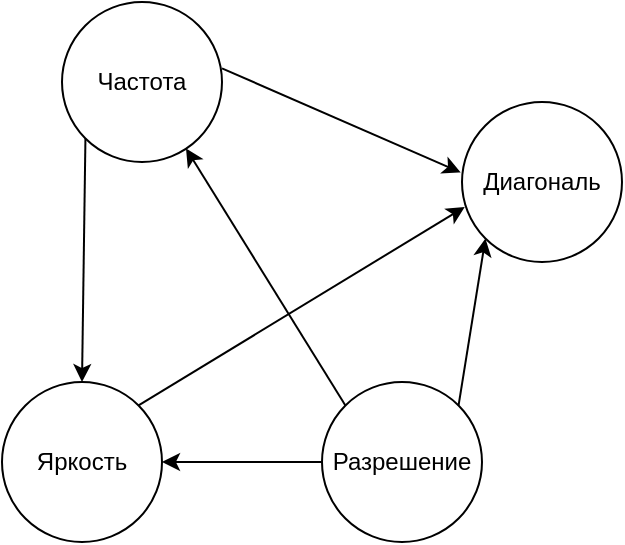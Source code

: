 <mxfile version="28.2.5">
  <diagram name="Страница — 1" id="91ZVcRXJgBogSX5ay8OY">
    <mxGraphModel dx="1068" dy="468" grid="1" gridSize="10" guides="1" tooltips="1" connect="1" arrows="1" fold="1" page="1" pageScale="1" pageWidth="827" pageHeight="1169" math="0" shadow="0">
      <root>
        <mxCell id="0" />
        <mxCell id="1" parent="0" />
        <mxCell id="wILud5WNYn5mNxIPliNi-2" value="Яркость" style="ellipse;whiteSpace=wrap;html=1;aspect=fixed;" parent="1" vertex="1">
          <mxGeometry x="140" y="310" width="80" height="80" as="geometry" />
        </mxCell>
        <mxCell id="wILud5WNYn5mNxIPliNi-3" value="Частота" style="ellipse;whiteSpace=wrap;html=1;aspect=fixed;" parent="1" vertex="1">
          <mxGeometry x="170" y="120" width="80" height="80" as="geometry" />
        </mxCell>
        <mxCell id="wILud5WNYn5mNxIPliNi-4" value="Разрешение" style="ellipse;whiteSpace=wrap;html=1;aspect=fixed;" parent="1" vertex="1">
          <mxGeometry x="300" y="310" width="80" height="80" as="geometry" />
        </mxCell>
        <mxCell id="wILud5WNYn5mNxIPliNi-5" value="Диагональ" style="ellipse;whiteSpace=wrap;html=1;aspect=fixed;" parent="1" vertex="1">
          <mxGeometry x="370" y="170" width="80" height="80" as="geometry" />
        </mxCell>
        <mxCell id="q1YVe15acK7FTMuVVp5h-1" value="" style="endArrow=classic;html=1;rounded=0;exitX=1;exitY=0;exitDx=0;exitDy=0;entryX=0;entryY=1;entryDx=0;entryDy=0;" edge="1" parent="1" source="wILud5WNYn5mNxIPliNi-4" target="wILud5WNYn5mNxIPliNi-5">
          <mxGeometry width="50" height="50" relative="1" as="geometry">
            <mxPoint x="410" y="330" as="sourcePoint" />
            <mxPoint x="460" y="280" as="targetPoint" />
          </mxGeometry>
        </mxCell>
        <mxCell id="q1YVe15acK7FTMuVVp5h-2" value="" style="endArrow=classic;html=1;rounded=0;exitX=0;exitY=0.5;exitDx=0;exitDy=0;entryX=1;entryY=0.5;entryDx=0;entryDy=0;" edge="1" parent="1" source="wILud5WNYn5mNxIPliNi-4" target="wILud5WNYn5mNxIPliNi-2">
          <mxGeometry width="50" height="50" relative="1" as="geometry">
            <mxPoint x="410" y="330" as="sourcePoint" />
            <mxPoint x="460" y="280" as="targetPoint" />
          </mxGeometry>
        </mxCell>
        <mxCell id="q1YVe15acK7FTMuVVp5h-3" value="" style="endArrow=classic;html=1;rounded=0;exitX=0;exitY=0;exitDx=0;exitDy=0;entryX=0.775;entryY=0.915;entryDx=0;entryDy=0;entryPerimeter=0;" edge="1" parent="1" source="wILud5WNYn5mNxIPliNi-4" target="wILud5WNYn5mNxIPliNi-3">
          <mxGeometry width="50" height="50" relative="1" as="geometry">
            <mxPoint x="410" y="330" as="sourcePoint" />
            <mxPoint x="460" y="280" as="targetPoint" />
          </mxGeometry>
        </mxCell>
        <mxCell id="q1YVe15acK7FTMuVVp5h-4" value="" style="endArrow=classic;html=1;rounded=0;exitX=1;exitY=0.415;exitDx=0;exitDy=0;exitPerimeter=0;entryX=-0.008;entryY=0.44;entryDx=0;entryDy=0;entryPerimeter=0;" edge="1" parent="1" source="wILud5WNYn5mNxIPliNi-3" target="wILud5WNYn5mNxIPliNi-5">
          <mxGeometry width="50" height="50" relative="1" as="geometry">
            <mxPoint x="410" y="330" as="sourcePoint" />
            <mxPoint x="460" y="280" as="targetPoint" />
          </mxGeometry>
        </mxCell>
        <mxCell id="q1YVe15acK7FTMuVVp5h-5" value="" style="endArrow=classic;html=1;rounded=0;exitX=0;exitY=1;exitDx=0;exitDy=0;entryX=0.5;entryY=0;entryDx=0;entryDy=0;" edge="1" parent="1" source="wILud5WNYn5mNxIPliNi-3" target="wILud5WNYn5mNxIPliNi-2">
          <mxGeometry width="50" height="50" relative="1" as="geometry">
            <mxPoint x="410" y="330" as="sourcePoint" />
            <mxPoint x="460" y="280" as="targetPoint" />
          </mxGeometry>
        </mxCell>
        <mxCell id="q1YVe15acK7FTMuVVp5h-6" value="" style="endArrow=classic;html=1;rounded=0;exitX=1;exitY=0;exitDx=0;exitDy=0;entryX=0.017;entryY=0.656;entryDx=0;entryDy=0;entryPerimeter=0;" edge="1" parent="1" source="wILud5WNYn5mNxIPliNi-2" target="wILud5WNYn5mNxIPliNi-5">
          <mxGeometry width="50" height="50" relative="1" as="geometry">
            <mxPoint x="410" y="330" as="sourcePoint" />
            <mxPoint x="460" y="280" as="targetPoint" />
          </mxGeometry>
        </mxCell>
      </root>
    </mxGraphModel>
  </diagram>
</mxfile>
